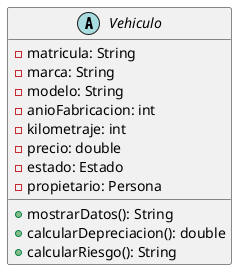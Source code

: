 @startuml
abstract class Vehiculo {
    - matricula: String
    - marca: String
    - modelo: String
    - anioFabricacion: int
    - kilometraje: int
    - precio: double
    - estado: Estado
    - propietario: Persona
    + mostrarDatos(): String
    + calcularDepreciacion(): double
    + calcularRiesgo(): String
}
@enduml
